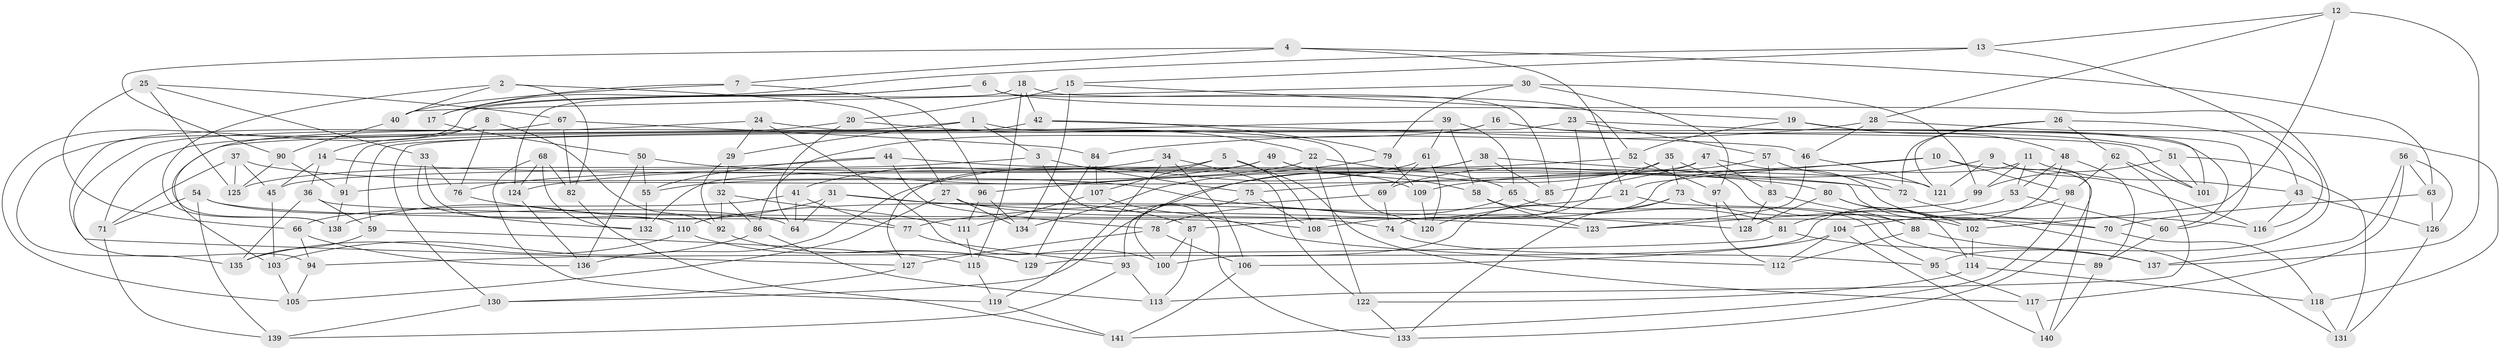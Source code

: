 // Generated by graph-tools (version 1.1) at 2025/03/03/09/25 03:03:03]
// undirected, 141 vertices, 282 edges
graph export_dot {
graph [start="1"]
  node [color=gray90,style=filled];
  1;
  2;
  3;
  4;
  5;
  6;
  7;
  8;
  9;
  10;
  11;
  12;
  13;
  14;
  15;
  16;
  17;
  18;
  19;
  20;
  21;
  22;
  23;
  24;
  25;
  26;
  27;
  28;
  29;
  30;
  31;
  32;
  33;
  34;
  35;
  36;
  37;
  38;
  39;
  40;
  41;
  42;
  43;
  44;
  45;
  46;
  47;
  48;
  49;
  50;
  51;
  52;
  53;
  54;
  55;
  56;
  57;
  58;
  59;
  60;
  61;
  62;
  63;
  64;
  65;
  66;
  67;
  68;
  69;
  70;
  71;
  72;
  73;
  74;
  75;
  76;
  77;
  78;
  79;
  80;
  81;
  82;
  83;
  84;
  85;
  86;
  87;
  88;
  89;
  90;
  91;
  92;
  93;
  94;
  95;
  96;
  97;
  98;
  99;
  100;
  101;
  102;
  103;
  104;
  105;
  106;
  107;
  108;
  109;
  110;
  111;
  112;
  113;
  114;
  115;
  116;
  117;
  118;
  119;
  120;
  121;
  122;
  123;
  124;
  125;
  126;
  127;
  128;
  129;
  130;
  131;
  132;
  133;
  134;
  135;
  136;
  137;
  138;
  139;
  140;
  141;
  1 -- 3;
  1 -- 101;
  1 -- 29;
  1 -- 138;
  2 -- 27;
  2 -- 138;
  2 -- 40;
  2 -- 82;
  3 -- 45;
  3 -- 133;
  3 -- 75;
  4 -- 7;
  4 -- 63;
  4 -- 90;
  4 -- 21;
  5 -- 108;
  5 -- 107;
  5 -- 117;
  5 -- 132;
  6 -- 105;
  6 -- 85;
  6 -- 95;
  6 -- 17;
  7 -- 17;
  7 -- 40;
  7 -- 96;
  8 -- 92;
  8 -- 14;
  8 -- 76;
  8 -- 135;
  9 -- 109;
  9 -- 116;
  9 -- 133;
  9 -- 121;
  10 -- 98;
  10 -- 21;
  10 -- 140;
  10 -- 75;
  11 -- 108;
  11 -- 53;
  11 -- 43;
  11 -- 99;
  12 -- 137;
  12 -- 13;
  12 -- 102;
  12 -- 28;
  13 -- 17;
  13 -- 15;
  13 -- 116;
  14 -- 36;
  14 -- 72;
  14 -- 45;
  15 -- 134;
  15 -- 19;
  15 -- 20;
  16 -- 51;
  16 -- 86;
  16 -- 60;
  16 -- 59;
  17 -- 50;
  18 -- 115;
  18 -- 42;
  18 -- 52;
  18 -- 124;
  19 -- 101;
  19 -- 48;
  19 -- 52;
  20 -- 64;
  20 -- 71;
  20 -- 22;
  21 -- 77;
  21 -- 89;
  22 -- 65;
  22 -- 122;
  22 -- 55;
  23 -- 60;
  23 -- 74;
  23 -- 130;
  23 -- 57;
  24 -- 94;
  24 -- 120;
  24 -- 100;
  24 -- 29;
  25 -- 33;
  25 -- 67;
  25 -- 66;
  25 -- 125;
  26 -- 43;
  26 -- 72;
  26 -- 121;
  26 -- 62;
  27 -- 134;
  27 -- 105;
  27 -- 74;
  28 -- 84;
  28 -- 118;
  28 -- 46;
  29 -- 92;
  29 -- 32;
  30 -- 79;
  30 -- 99;
  30 -- 40;
  30 -- 97;
  31 -- 123;
  31 -- 138;
  31 -- 64;
  31 -- 87;
  32 -- 92;
  32 -- 86;
  32 -- 111;
  33 -- 110;
  33 -- 76;
  33 -- 132;
  34 -- 41;
  34 -- 106;
  34 -- 122;
  34 -- 119;
  35 -- 73;
  35 -- 120;
  35 -- 88;
  35 -- 130;
  36 -- 70;
  36 -- 59;
  36 -- 135;
  37 -- 125;
  37 -- 128;
  37 -- 71;
  37 -- 45;
  38 -- 131;
  38 -- 93;
  38 -- 85;
  38 -- 134;
  39 -- 58;
  39 -- 65;
  39 -- 61;
  39 -- 103;
  40 -- 90;
  41 -- 66;
  41 -- 64;
  41 -- 77;
  42 -- 79;
  42 -- 91;
  42 -- 46;
  43 -- 116;
  43 -- 126;
  44 -- 55;
  44 -- 125;
  44 -- 121;
  44 -- 78;
  45 -- 103;
  46 -- 123;
  46 -- 121;
  47 -- 83;
  47 -- 70;
  47 -- 91;
  47 -- 85;
  48 -- 53;
  48 -- 100;
  48 -- 89;
  49 -- 109;
  49 -- 124;
  49 -- 58;
  49 -- 127;
  50 -- 136;
  50 -- 80;
  50 -- 55;
  51 -- 99;
  51 -- 101;
  51 -- 131;
  52 -- 76;
  52 -- 97;
  53 -- 81;
  53 -- 60;
  54 -- 64;
  54 -- 71;
  54 -- 139;
  54 -- 108;
  55 -- 132;
  56 -- 137;
  56 -- 117;
  56 -- 63;
  56 -- 126;
  57 -- 83;
  57 -- 72;
  57 -- 69;
  58 -- 81;
  58 -- 123;
  59 -- 135;
  59 -- 115;
  60 -- 89;
  61 -- 136;
  61 -- 120;
  61 -- 69;
  62 -- 98;
  62 -- 101;
  62 -- 113;
  63 -- 126;
  63 -- 70;
  65 -- 95;
  65 -- 78;
  66 -- 94;
  66 -- 136;
  67 -- 127;
  67 -- 82;
  67 -- 84;
  68 -- 124;
  68 -- 82;
  68 -- 119;
  68 -- 132;
  69 -- 110;
  69 -- 74;
  70 -- 118;
  71 -- 139;
  72 -- 116;
  73 -- 129;
  73 -- 102;
  73 -- 133;
  74 -- 95;
  75 -- 100;
  75 -- 108;
  76 -- 77;
  77 -- 93;
  78 -- 106;
  78 -- 127;
  79 -- 109;
  79 -- 96;
  80 -- 114;
  80 -- 128;
  80 -- 102;
  81 -- 94;
  81 -- 137;
  82 -- 141;
  83 -- 128;
  83 -- 88;
  84 -- 129;
  84 -- 107;
  85 -- 87;
  86 -- 113;
  86 -- 103;
  87 -- 113;
  87 -- 100;
  88 -- 112;
  88 -- 137;
  89 -- 140;
  90 -- 125;
  90 -- 91;
  91 -- 138;
  92 -- 129;
  93 -- 113;
  93 -- 139;
  94 -- 105;
  95 -- 117;
  96 -- 111;
  96 -- 134;
  97 -- 128;
  97 -- 112;
  98 -- 141;
  98 -- 104;
  99 -- 123;
  102 -- 114;
  103 -- 105;
  104 -- 106;
  104 -- 140;
  104 -- 112;
  106 -- 141;
  107 -- 111;
  107 -- 112;
  109 -- 120;
  110 -- 135;
  110 -- 129;
  111 -- 115;
  114 -- 122;
  114 -- 118;
  115 -- 119;
  117 -- 140;
  118 -- 131;
  119 -- 141;
  122 -- 133;
  124 -- 136;
  126 -- 131;
  127 -- 130;
  130 -- 139;
}
